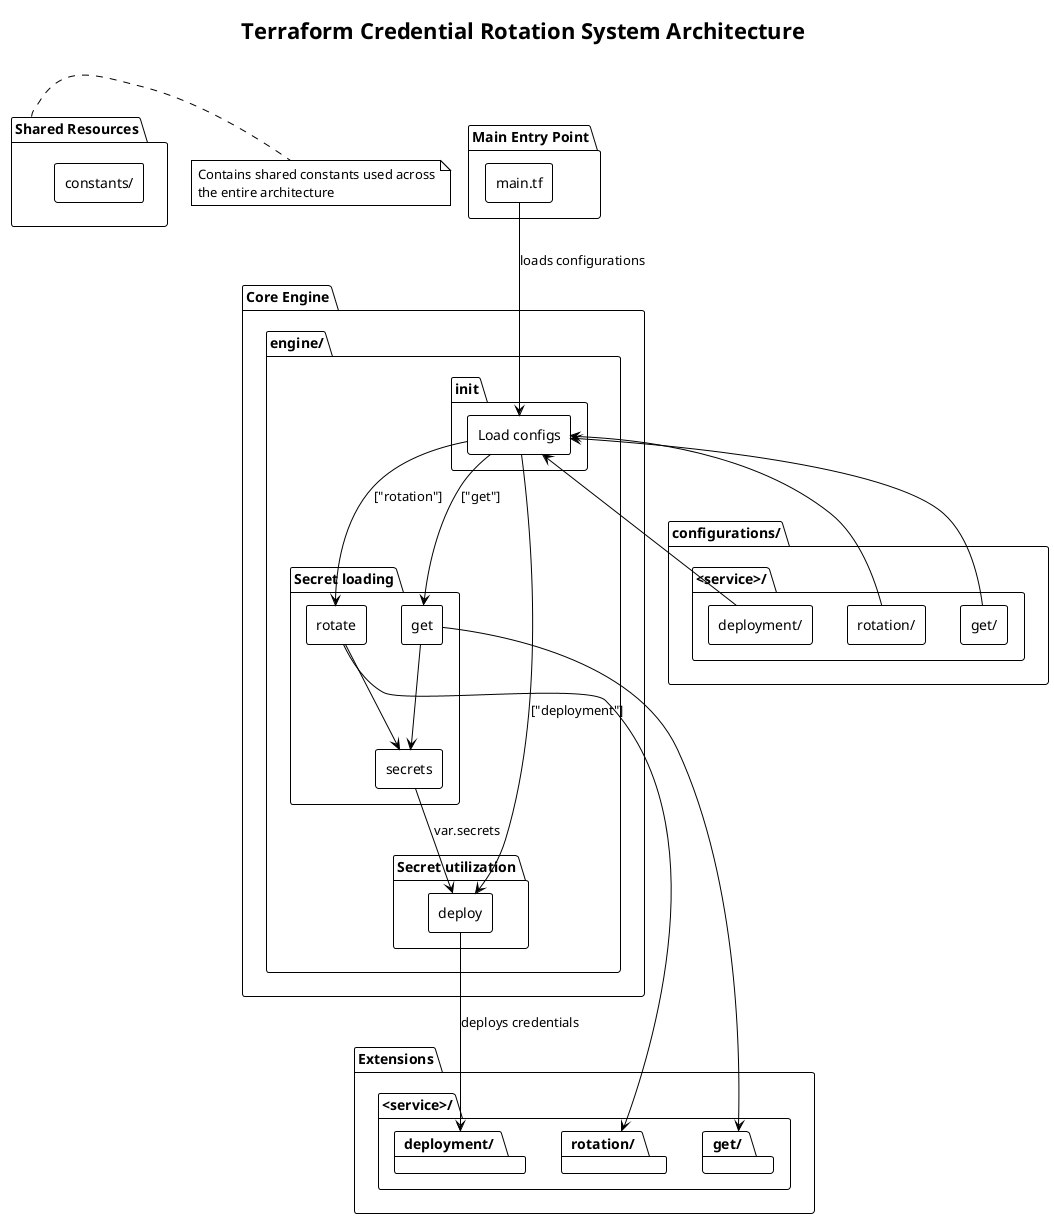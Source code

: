 @startuml credential_rotation_architecture
!theme plain
skinparam backgroundColor #FFFFFF
skinparam componentStyle rectangle

title Terraform Credential Rotation System Architecture

package "Main Entry Point" {
  [main.tf] as Main
}

package "Core Engine" {
  package "engine/" {
    package "init" {
      [Load configs] as load_configs
    }
    package "Secret loading" {
      [rotate] as Rotate
      [get] as get
      [secrets] as secret_map
    }
    package "Secret utilization" {
      [deploy] as Deploy
    }
  }
}

package "Shared Resources" {
  [constants/] as Constants
}

package "configurations/" {
  package "<service>/" as service_configs {
    [deployment/] as deployment_configs
    [rotation/] as rotation_configs
    [get/] as get_configs
  }
}

package "Extensions" {
  package "<service>/" as service_extensions {
    package "deployment/" {
    }
    package "rotation/" {
    }
    package "get/" {
    }
  }
}

' Main flow
Main --> load_configs : loads configurations
load_configs --> Rotate : ["rotation"]
load_configs --> get : ["get"]
load_configs --> Deploy : ["deployment"]
Rotate --> secret_map
Rotate --> "rotation/"
get --> "get/"
get --> secret_map
secret_map --> Deploy : var.secrets

' Extension discovery
load_configs <-- rotation_configs
load_configs <-- deployment_configs
load_configs <-- get_configs


' Deployment targets
Deploy --> "deployment/" : deploys credentials

note right of "Shared Resources"
  Contains shared constants used across
  the entire architecture
end note
@enduml
